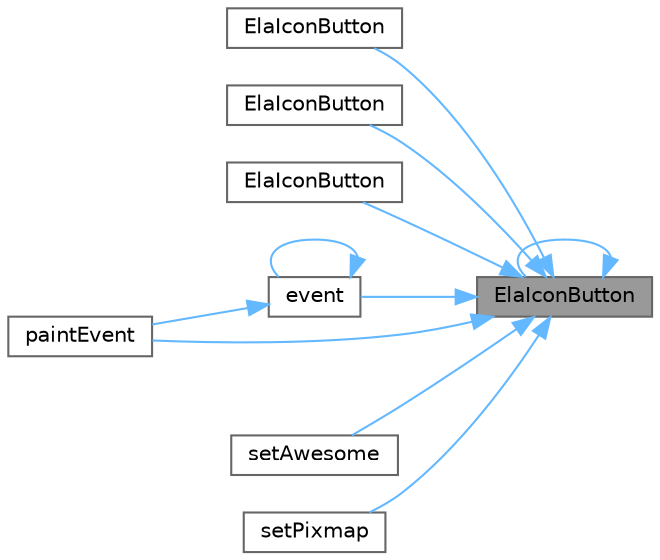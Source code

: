 digraph "ElaIconButton"
{
 // LATEX_PDF_SIZE
  bgcolor="transparent";
  edge [fontname=Helvetica,fontsize=10,labelfontname=Helvetica,labelfontsize=10];
  node [fontname=Helvetica,fontsize=10,shape=box,height=0.2,width=0.4];
  rankdir="RL";
  Node1 [id="Node000001",label="ElaIconButton",height=0.2,width=0.4,color="gray40", fillcolor="grey60", style="filled", fontcolor="black",tooltip="构造函数，初始化带图像的图标按钮"];
  Node1 -> Node2 [id="edge1_Node000001_Node000002",dir="back",color="steelblue1",style="solid",tooltip=" "];
  Node2 [id="Node000002",label="ElaIconButton",height=0.2,width=0.4,color="grey40", fillcolor="white", style="filled",URL="$class_ela_icon_button.html#a7c38e0a373f4e4522434122777b2e38e",tooltip="构造函数，初始化带 Ela 图标、像素大小和固定尺寸的按钮"];
  Node1 -> Node3 [id="edge2_Node000001_Node000003",dir="back",color="steelblue1",style="solid",tooltip=" "];
  Node3 [id="Node000003",label="ElaIconButton",height=0.2,width=0.4,color="grey40", fillcolor="white", style="filled",URL="$class_ela_icon_button.html#a97aeb3ecec19a733d28798712bef954f",tooltip="构造函数，初始化带 Ela 图标和像素大小的按钮"];
  Node1 -> Node4 [id="edge3_Node000001_Node000004",dir="back",color="steelblue1",style="solid",tooltip=" "];
  Node4 [id="Node000004",label="ElaIconButton",height=0.2,width=0.4,color="grey40", fillcolor="white", style="filled",URL="$class_ela_icon_button.html#aec8b793e9f1cebaf26cabeaf1fbfe73d",tooltip="构造函数，初始化带 Ela 图标的按钮"];
  Node1 -> Node1 [id="edge4_Node000001_Node000001",dir="back",color="steelblue1",style="solid",tooltip=" "];
  Node1 -> Node5 [id="edge5_Node000001_Node000005",dir="back",color="steelblue1",style="solid",tooltip=" "];
  Node5 [id="Node000005",label="event",height=0.2,width=0.4,color="grey40", fillcolor="white", style="filled",URL="$class_ela_icon_button.html#a4df57dfac7a608de1ed3dc7bceda487e",tooltip="事件处理"];
  Node5 -> Node5 [id="edge6_Node000005_Node000005",dir="back",color="steelblue1",style="solid",tooltip=" "];
  Node5 -> Node6 [id="edge7_Node000005_Node000006",dir="back",color="steelblue1",style="solid",tooltip=" "];
  Node6 [id="Node000006",label="paintEvent",height=0.2,width=0.4,color="grey40", fillcolor="white", style="filled",URL="$class_ela_icon_button.html#aa71936647c7e332ab07cbec003a8c9a2",tooltip="绘制事件，绘制按钮外观"];
  Node1 -> Node6 [id="edge8_Node000001_Node000006",dir="back",color="steelblue1",style="solid",tooltip=" "];
  Node1 -> Node7 [id="edge9_Node000001_Node000007",dir="back",color="steelblue1",style="solid",tooltip=" "];
  Node7 [id="Node000007",label="setAwesome",height=0.2,width=0.4,color="grey40", fillcolor="white", style="filled",URL="$class_ela_icon_button.html#a4322eb32fcff76149f188e6524abbdeb",tooltip="设置 Ela 图标"];
  Node1 -> Node8 [id="edge10_Node000001_Node000008",dir="back",color="steelblue1",style="solid",tooltip=" "];
  Node8 [id="Node000008",label="setPixmap",height=0.2,width=0.4,color="grey40", fillcolor="white", style="filled",URL="$class_ela_icon_button.html#a9c7df1125913dcff73bea814ccce6450",tooltip="设置按钮图像"];
}
